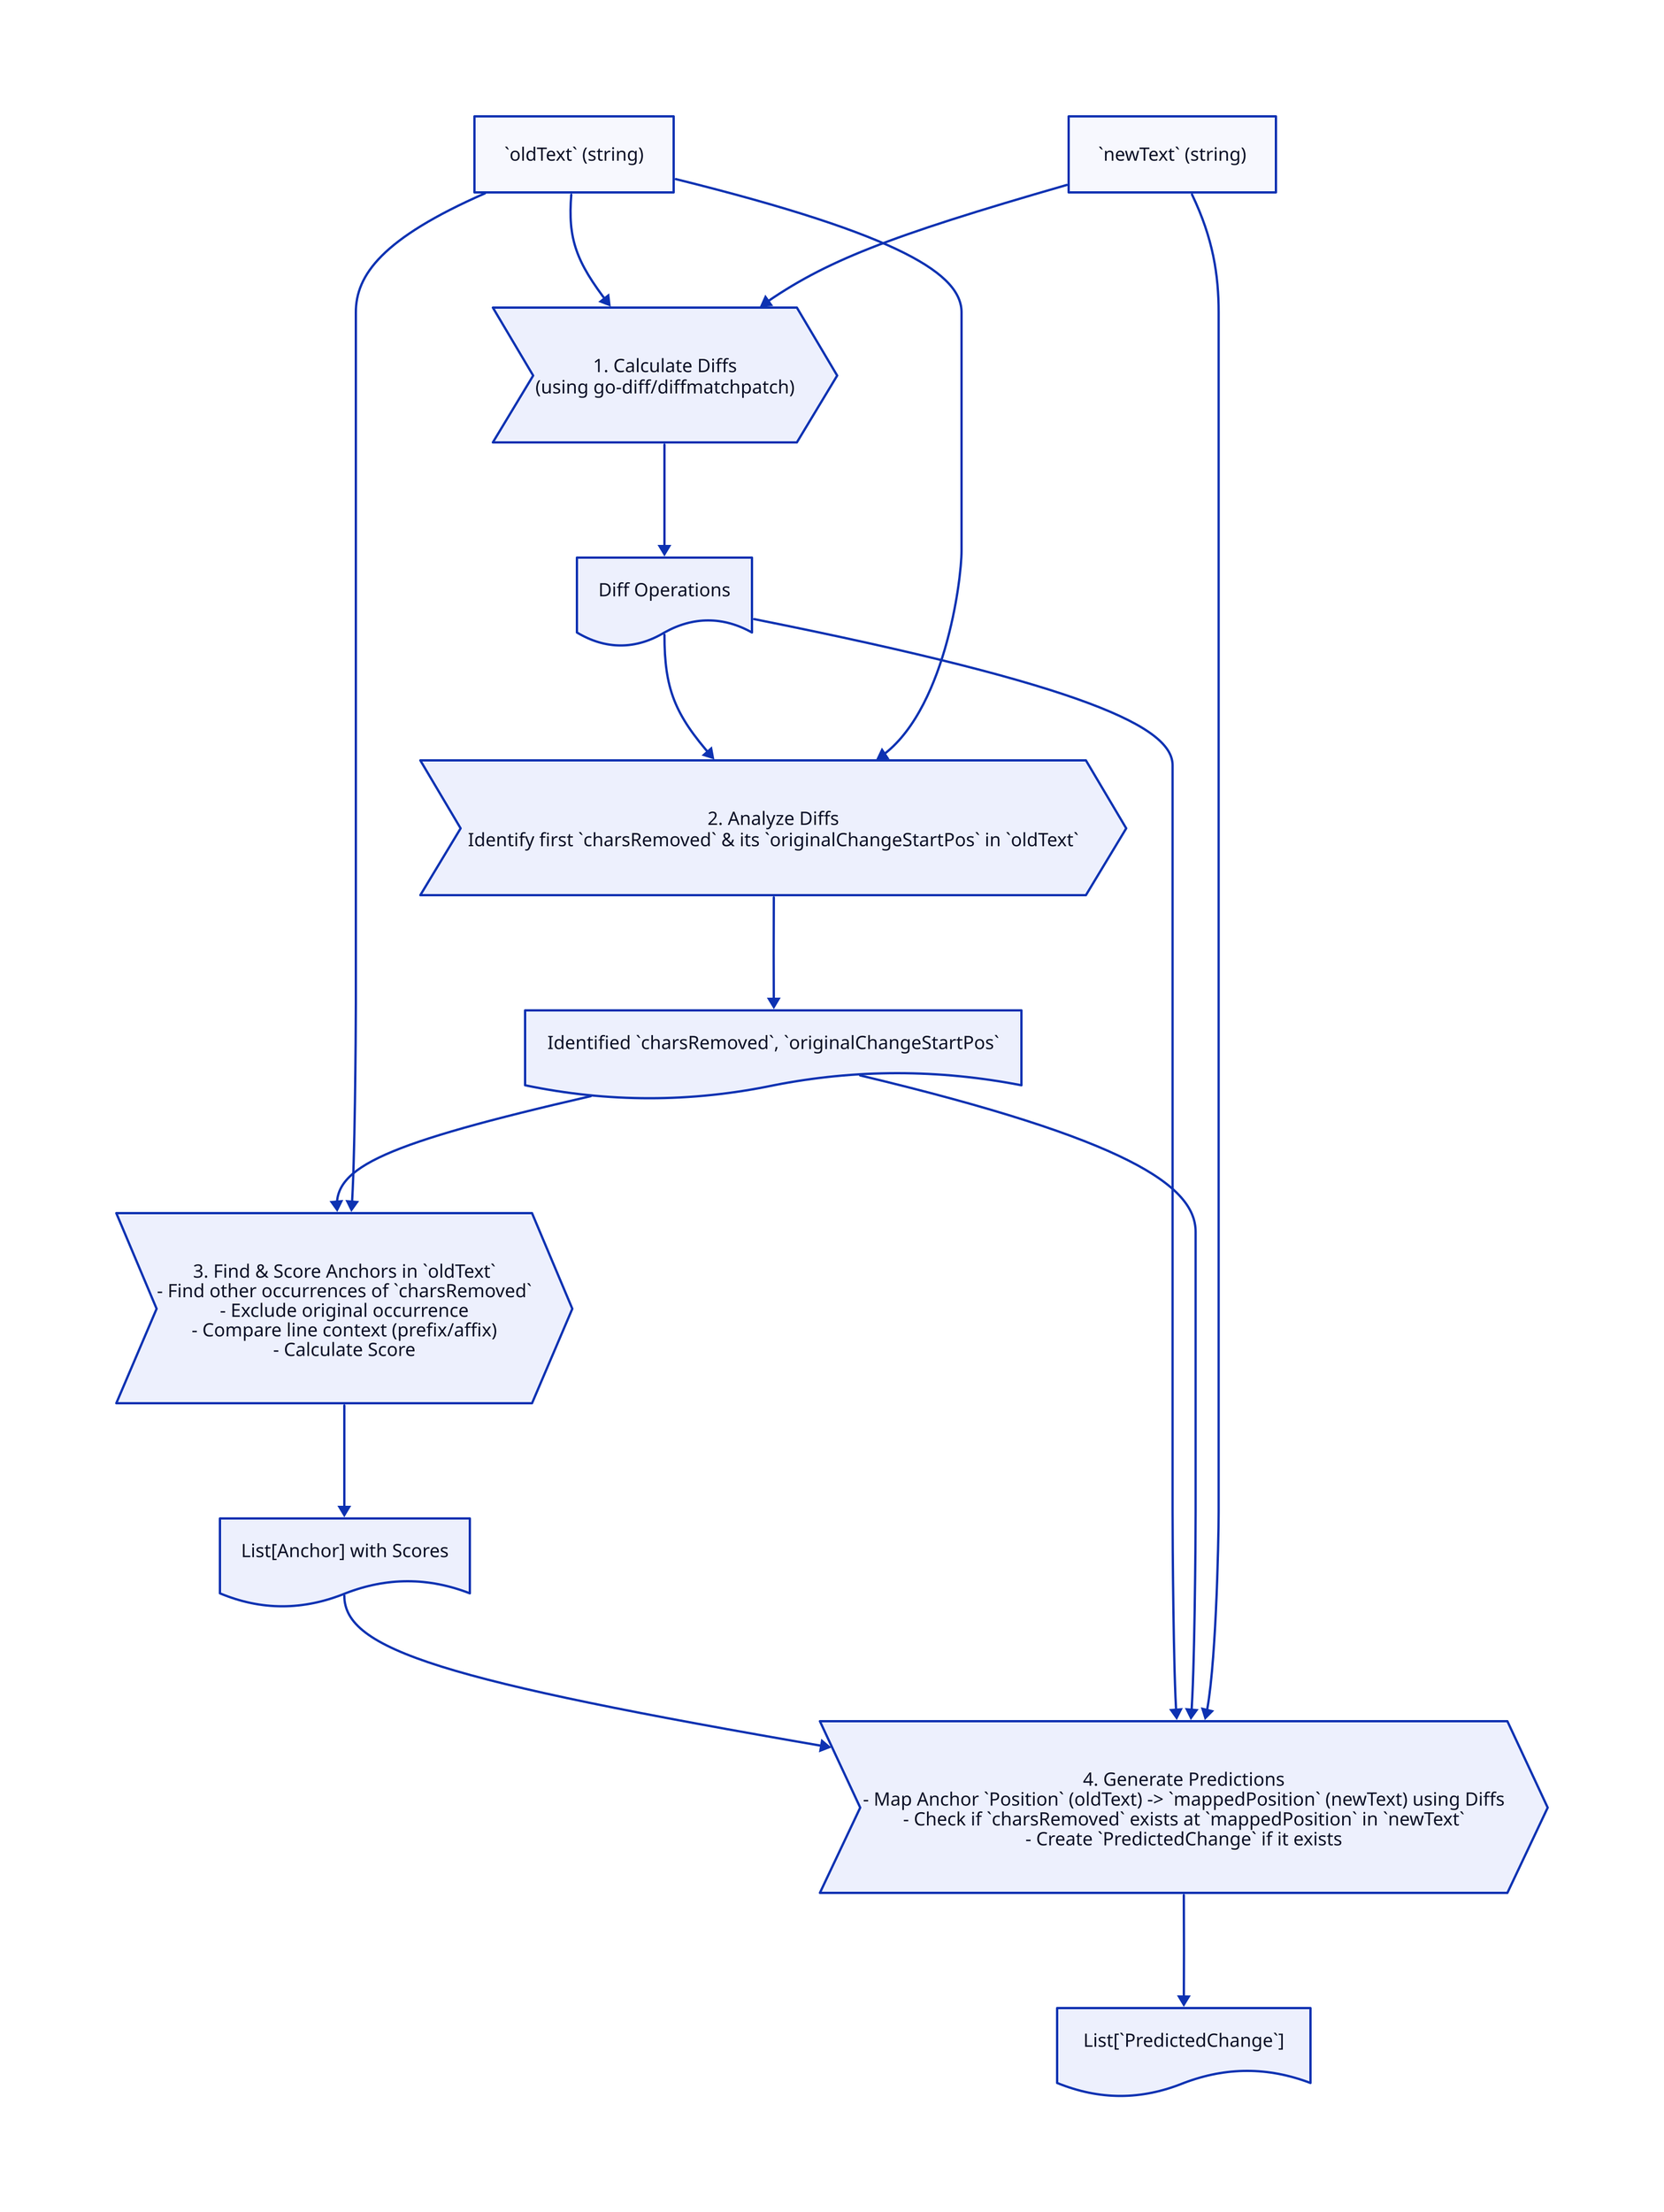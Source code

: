 # Direction: down
# Layout: elk

# Inputs
oldText: "`oldText` (string)"
newText: "`newText` (string)"

# Processing Steps
step1: "1. Calculate Diffs\n(using go-diff/diffmatchpatch)" {
  shape: step
}
step2: "2. Analyze Diffs\nIdentify first `charsRemoved` & its `originalChangeStartPos` in `oldText`" {
  shape: step
}
step3: "3. Find & Score Anchors in `oldText`\n- Find other occurrences of `charsRemoved`\n- Exclude original occurrence\n- Compare line context (prefix/affix)\n- Calculate Score" {
  shape: step
}
step4: "4. Generate Predictions\n- Map Anchor `Position` (oldText) -> `mappedPosition` (newText) using Diffs\n- Check if `charsRemoved` exists at `mappedPosition` in `newText`\n- Create `PredictedChange` if it exists" {
  shape: step
}

# Intermediate Outputs
output_diffs: "Diff Operations" { shape: document }
output_analysis: "Identified `charsRemoved`, `originalChangeStartPos`" { shape: document }
output_anchors: "List[Anchor] with Scores" { shape: document }

# Final Output
output_predictions: "List[`PredictedChange`]" { shape: document }

# Connections
oldText -> step1
newText -> step1
step1 -> output_diffs

output_diffs -> step2
oldText -> step2 # Needed for analysis context
step2 -> output_analysis

output_analysis -> step3
oldText -> step3 # Needed for finding/scoring
step3 -> output_anchors

output_anchors -> step4
output_diffs -> step4 # Needed for mapping positions
output_analysis -> step4 # Need `charsRemoved`
newText -> step4 # Need `newText` to check within
step4 -> output_predictions 